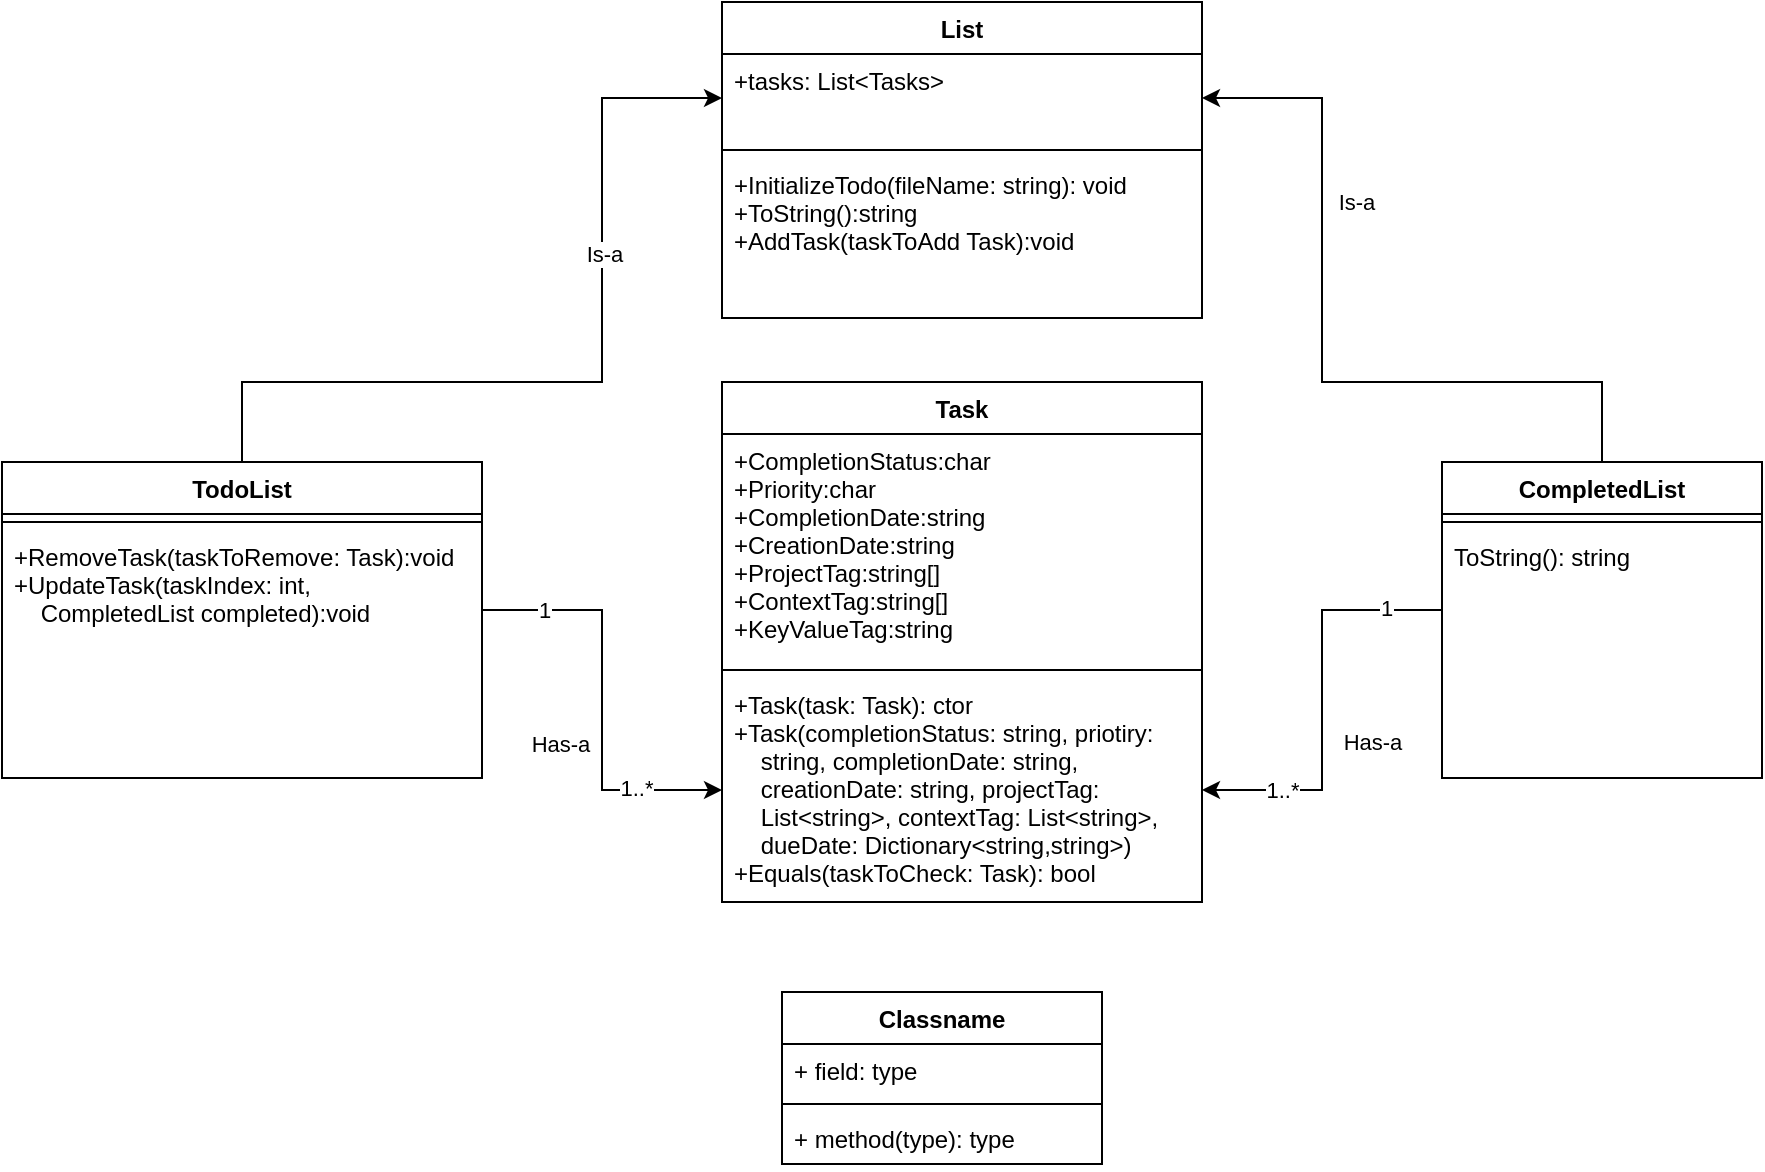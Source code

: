<mxfile version="14.5.1" type="device"><diagram id="C5RBs43oDa-KdzZeNtuy" name="Page-1"><mxGraphModel dx="1326" dy="806" grid="1" gridSize="10" guides="1" tooltips="1" connect="1" arrows="1" fold="1" page="1" pageScale="1" pageWidth="827" pageHeight="1169" math="0" shadow="0"><root><mxCell id="WIyWlLk6GJQsqaUBKTNV-0"/><mxCell id="WIyWlLk6GJQsqaUBKTNV-1" parent="WIyWlLk6GJQsqaUBKTNV-0"/><mxCell id="UljL_x0MESqp5RCnULp3-4" style="edgeStyle=orthogonalEdgeStyle;rounded=0;orthogonalLoop=1;jettySize=auto;html=1;entryX=0;entryY=0.5;entryDx=0;entryDy=0;" parent="WIyWlLk6GJQsqaUBKTNV-1" source="YfI1FSQi3QY2xDlZzVZA-5" target="UljL_x0MESqp5RCnULp3-1" edge="1"><mxGeometry relative="1" as="geometry"><Array as="points"><mxPoint x="120" y="280"/><mxPoint x="300" y="280"/><mxPoint x="300" y="138"/></Array></mxGeometry></mxCell><mxCell id="UljL_x0MESqp5RCnULp3-5" value="Is-a" style="edgeLabel;html=1;align=center;verticalAlign=middle;resizable=0;points=[];" parent="UljL_x0MESqp5RCnULp3-4" vertex="1" connectable="0"><mxGeometry x="0.347" y="-1" relative="1" as="geometry"><mxPoint as="offset"/></mxGeometry></mxCell><mxCell id="YfI1FSQi3QY2xDlZzVZA-5" value="TodoList" style="swimlane;fontStyle=1;align=center;verticalAlign=top;childLayout=stackLayout;horizontal=1;startSize=26;horizontalStack=0;resizeParent=1;resizeLast=0;collapsible=1;marginBottom=0;rounded=0;shadow=0;strokeWidth=1;" parent="WIyWlLk6GJQsqaUBKTNV-1" vertex="1"><mxGeometry y="320" width="240" height="158" as="geometry"><mxRectangle x="130" y="380" width="160" height="26" as="alternateBounds"/></mxGeometry></mxCell><mxCell id="YfI1FSQi3QY2xDlZzVZA-7" value="" style="line;html=1;strokeWidth=1;align=left;verticalAlign=middle;spacingTop=-1;spacingLeft=3;spacingRight=3;rotatable=0;labelPosition=right;points=[];portConstraint=eastwest;" parent="YfI1FSQi3QY2xDlZzVZA-5" vertex="1"><mxGeometry y="26" width="240" height="8" as="geometry"/></mxCell><mxCell id="YfI1FSQi3QY2xDlZzVZA-8" value="+RemoveTask(taskToRemove: Task):void&#10;+UpdateTask(taskIndex: int, &#10;    CompletedList completed):void&#10;&#10;" style="text;align=left;verticalAlign=top;spacingLeft=4;spacingRight=4;overflow=hidden;rotatable=0;points=[[0,0.5],[1,0.5]];portConstraint=eastwest;" parent="YfI1FSQi3QY2xDlZzVZA-5" vertex="1"><mxGeometry y="34" width="240" height="80" as="geometry"/></mxCell><mxCell id="UljL_x0MESqp5RCnULp3-6" style="edgeStyle=orthogonalEdgeStyle;rounded=0;orthogonalLoop=1;jettySize=auto;html=1;entryX=1;entryY=0.5;entryDx=0;entryDy=0;" parent="WIyWlLk6GJQsqaUBKTNV-1" source="YfI1FSQi3QY2xDlZzVZA-9" target="UljL_x0MESqp5RCnULp3-1" edge="1"><mxGeometry relative="1" as="geometry"><Array as="points"><mxPoint x="800" y="280"/><mxPoint x="660" y="280"/><mxPoint x="660" y="138"/></Array></mxGeometry></mxCell><mxCell id="UljL_x0MESqp5RCnULp3-7" value="Is-a" style="edgeLabel;html=1;align=center;verticalAlign=middle;resizable=0;points=[];" parent="UljL_x0MESqp5RCnULp3-6" vertex="1" connectable="0"><mxGeometry x="0.415" relative="1" as="geometry"><mxPoint x="17" as="offset"/></mxGeometry></mxCell><mxCell id="YfI1FSQi3QY2xDlZzVZA-9" value="CompletedList" style="swimlane;fontStyle=1;align=center;verticalAlign=top;childLayout=stackLayout;horizontal=1;startSize=26;horizontalStack=0;resizeParent=1;resizeLast=0;collapsible=1;marginBottom=0;rounded=0;shadow=0;strokeWidth=1;" parent="WIyWlLk6GJQsqaUBKTNV-1" vertex="1"><mxGeometry x="720" y="320" width="160" height="158" as="geometry"><mxRectangle x="130" y="380" width="160" height="26" as="alternateBounds"/></mxGeometry></mxCell><mxCell id="YfI1FSQi3QY2xDlZzVZA-11" value="" style="line;html=1;strokeWidth=1;align=left;verticalAlign=middle;spacingTop=-1;spacingLeft=3;spacingRight=3;rotatable=0;labelPosition=right;points=[];portConstraint=eastwest;" parent="YfI1FSQi3QY2xDlZzVZA-9" vertex="1"><mxGeometry y="26" width="160" height="8" as="geometry"/></mxCell><mxCell id="YfI1FSQi3QY2xDlZzVZA-12" value="ToString(): string" style="text;align=left;verticalAlign=top;spacingLeft=4;spacingRight=4;overflow=hidden;rotatable=0;points=[[0,0.5],[1,0.5]];portConstraint=eastwest;" parent="YfI1FSQi3QY2xDlZzVZA-9" vertex="1"><mxGeometry y="34" width="160" height="80" as="geometry"/></mxCell><mxCell id="YfI1FSQi3QY2xDlZzVZA-17" style="edgeStyle=orthogonalEdgeStyle;rounded=0;orthogonalLoop=1;jettySize=auto;html=1;entryX=0;entryY=0.5;entryDx=0;entryDy=0;endArrow=classic;endFill=1;startArrow=none;startFill=0;" parent="WIyWlLk6GJQsqaUBKTNV-1" source="YfI1FSQi3QY2xDlZzVZA-8" target="UljL_x0MESqp5RCnULp3-11" edge="1"><mxGeometry relative="1" as="geometry"/></mxCell><mxCell id="YfI1FSQi3QY2xDlZzVZA-20" value="Has-a" style="edgeLabel;html=1;align=center;verticalAlign=middle;resizable=0;points=[];" parent="YfI1FSQi3QY2xDlZzVZA-17" vertex="1" connectable="0"><mxGeometry x="0.2" y="1" relative="1" as="geometry"><mxPoint x="-22" y="1" as="offset"/></mxGeometry></mxCell><mxCell id="YfI1FSQi3QY2xDlZzVZA-22" value="1" style="edgeLabel;html=1;align=center;verticalAlign=middle;resizable=0;points=[];" parent="YfI1FSQi3QY2xDlZzVZA-17" vertex="1" connectable="0"><mxGeometry x="-0.709" relative="1" as="geometry"><mxPoint as="offset"/></mxGeometry></mxCell><mxCell id="YfI1FSQi3QY2xDlZzVZA-23" value="1..*" style="edgeLabel;html=1;align=center;verticalAlign=middle;resizable=0;points=[];" parent="YfI1FSQi3QY2xDlZzVZA-17" vertex="1" connectable="0"><mxGeometry x="0.709" y="1" relative="1" as="geometry"><mxPoint x="-13" as="offset"/></mxGeometry></mxCell><mxCell id="YfI1FSQi3QY2xDlZzVZA-18" style="edgeStyle=orthogonalEdgeStyle;rounded=0;orthogonalLoop=1;jettySize=auto;html=1;entryX=1;entryY=0.5;entryDx=0;entryDy=0;endArrow=classic;endFill=1;startArrow=none;startFill=0;" parent="WIyWlLk6GJQsqaUBKTNV-1" source="YfI1FSQi3QY2xDlZzVZA-12" target="UljL_x0MESqp5RCnULp3-11" edge="1"><mxGeometry relative="1" as="geometry"/></mxCell><mxCell id="YfI1FSQi3QY2xDlZzVZA-21" value="Has-a" style="edgeLabel;html=1;align=center;verticalAlign=middle;resizable=0;points=[];" parent="YfI1FSQi3QY2xDlZzVZA-18" vertex="1" connectable="0"><mxGeometry x="0.22" y="2" relative="1" as="geometry"><mxPoint x="23" y="-2" as="offset"/></mxGeometry></mxCell><mxCell id="YfI1FSQi3QY2xDlZzVZA-24" value="1..*" style="edgeLabel;html=1;align=center;verticalAlign=middle;resizable=0;points=[];" parent="YfI1FSQi3QY2xDlZzVZA-18" vertex="1" connectable="0"><mxGeometry x="0.783" relative="1" as="geometry"><mxPoint x="17" as="offset"/></mxGeometry></mxCell><mxCell id="YfI1FSQi3QY2xDlZzVZA-25" value="1" style="edgeLabel;html=1;align=center;verticalAlign=middle;resizable=0;points=[];" parent="YfI1FSQi3QY2xDlZzVZA-18" vertex="1" connectable="0"><mxGeometry x="-0.733" y="-1" relative="1" as="geometry"><mxPoint as="offset"/></mxGeometry></mxCell><mxCell id="UljL_x0MESqp5RCnULp3-0" value="List" style="swimlane;fontStyle=1;align=center;verticalAlign=top;childLayout=stackLayout;horizontal=1;startSize=26;horizontalStack=0;resizeParent=1;resizeLast=0;collapsible=1;marginBottom=0;rounded=0;shadow=0;strokeWidth=1;" parent="WIyWlLk6GJQsqaUBKTNV-1" vertex="1"><mxGeometry x="360" y="90" width="240" height="158" as="geometry"><mxRectangle x="130" y="380" width="160" height="26" as="alternateBounds"/></mxGeometry></mxCell><mxCell id="UljL_x0MESqp5RCnULp3-1" value="+tasks: List&lt;Tasks&gt;" style="text;align=left;verticalAlign=top;spacingLeft=4;spacingRight=4;overflow=hidden;rotatable=0;points=[[0,0.5],[1,0.5]];portConstraint=eastwest;rounded=0;shadow=0;html=0;" parent="UljL_x0MESqp5RCnULp3-0" vertex="1"><mxGeometry y="26" width="240" height="44" as="geometry"/></mxCell><mxCell id="UljL_x0MESqp5RCnULp3-2" value="" style="line;html=1;strokeWidth=1;align=left;verticalAlign=middle;spacingTop=-1;spacingLeft=3;spacingRight=3;rotatable=0;labelPosition=right;points=[];portConstraint=eastwest;" parent="UljL_x0MESqp5RCnULp3-0" vertex="1"><mxGeometry y="70" width="240" height="8" as="geometry"/></mxCell><mxCell id="UljL_x0MESqp5RCnULp3-3" value="+InitializeTodo(fileName: string): void&#10;+ToString():string&#10;+AddTask(taskToAdd Task):void&#10;" style="text;align=left;verticalAlign=top;spacingLeft=4;spacingRight=4;overflow=hidden;rotatable=0;points=[[0,0.5],[1,0.5]];portConstraint=eastwest;" parent="UljL_x0MESqp5RCnULp3-0" vertex="1"><mxGeometry y="78" width="240" height="80" as="geometry"/></mxCell><mxCell id="UljL_x0MESqp5RCnULp3-8" value="Task" style="swimlane;fontStyle=1;align=center;verticalAlign=top;childLayout=stackLayout;horizontal=1;startSize=26;horizontalStack=0;resizeParent=1;resizeParentMax=0;resizeLast=0;collapsible=1;marginBottom=0;" parent="WIyWlLk6GJQsqaUBKTNV-1" vertex="1"><mxGeometry x="360" y="280" width="240" height="260" as="geometry"/></mxCell><mxCell id="UljL_x0MESqp5RCnULp3-9" value="+CompletionStatus:char&#10;+Priority:char&#10;+CompletionDate:string&#10;+CreationDate:string&#10;+ProjectTag:string[]&#10;+ContextTag:string[]&#10;+KeyValueTag:string" style="text;strokeColor=none;fillColor=none;align=left;verticalAlign=top;spacingLeft=4;spacingRight=4;overflow=hidden;rotatable=0;points=[[0,0.5],[1,0.5]];portConstraint=eastwest;" parent="UljL_x0MESqp5RCnULp3-8" vertex="1"><mxGeometry y="26" width="240" height="114" as="geometry"/></mxCell><mxCell id="UljL_x0MESqp5RCnULp3-10" value="" style="line;strokeWidth=1;fillColor=none;align=left;verticalAlign=middle;spacingTop=-1;spacingLeft=3;spacingRight=3;rotatable=0;labelPosition=right;points=[];portConstraint=eastwest;" parent="UljL_x0MESqp5RCnULp3-8" vertex="1"><mxGeometry y="140" width="240" height="8" as="geometry"/></mxCell><mxCell id="UljL_x0MESqp5RCnULp3-11" value="+Task(task: Task): ctor&#10;+Task(completionStatus: string, priotiry: &#10;    string, completionDate: string, &#10;    creationDate: string, projectTag: &#10;    List&lt;string&gt;, contextTag: List&lt;string&gt;,&#10;    dueDate: Dictionary&lt;string,string&gt;)&#10;+Equals(taskToCheck: Task): bool" style="text;strokeColor=none;fillColor=none;align=left;verticalAlign=top;spacingLeft=4;spacingRight=4;overflow=hidden;rotatable=0;points=[[0,0.5],[1,0.5]];portConstraint=eastwest;" parent="UljL_x0MESqp5RCnULp3-8" vertex="1"><mxGeometry y="148" width="240" height="112" as="geometry"/></mxCell><mxCell id="hP8k8F6ESZNij4B3U0u_-0" value="Classname" style="swimlane;fontStyle=1;align=center;verticalAlign=top;childLayout=stackLayout;horizontal=1;startSize=26;horizontalStack=0;resizeParent=1;resizeParentMax=0;resizeLast=0;collapsible=1;marginBottom=0;" vertex="1" parent="WIyWlLk6GJQsqaUBKTNV-1"><mxGeometry x="390" y="585" width="160" height="86" as="geometry"/></mxCell><mxCell id="hP8k8F6ESZNij4B3U0u_-1" value="+ field: type" style="text;strokeColor=none;fillColor=none;align=left;verticalAlign=top;spacingLeft=4;spacingRight=4;overflow=hidden;rotatable=0;points=[[0,0.5],[1,0.5]];portConstraint=eastwest;" vertex="1" parent="hP8k8F6ESZNij4B3U0u_-0"><mxGeometry y="26" width="160" height="26" as="geometry"/></mxCell><mxCell id="hP8k8F6ESZNij4B3U0u_-2" value="" style="line;strokeWidth=1;fillColor=none;align=left;verticalAlign=middle;spacingTop=-1;spacingLeft=3;spacingRight=3;rotatable=0;labelPosition=right;points=[];portConstraint=eastwest;" vertex="1" parent="hP8k8F6ESZNij4B3U0u_-0"><mxGeometry y="52" width="160" height="8" as="geometry"/></mxCell><mxCell id="hP8k8F6ESZNij4B3U0u_-3" value="+ method(type): type" style="text;strokeColor=none;fillColor=none;align=left;verticalAlign=top;spacingLeft=4;spacingRight=4;overflow=hidden;rotatable=0;points=[[0,0.5],[1,0.5]];portConstraint=eastwest;" vertex="1" parent="hP8k8F6ESZNij4B3U0u_-0"><mxGeometry y="60" width="160" height="26" as="geometry"/></mxCell></root></mxGraphModel></diagram></mxfile>